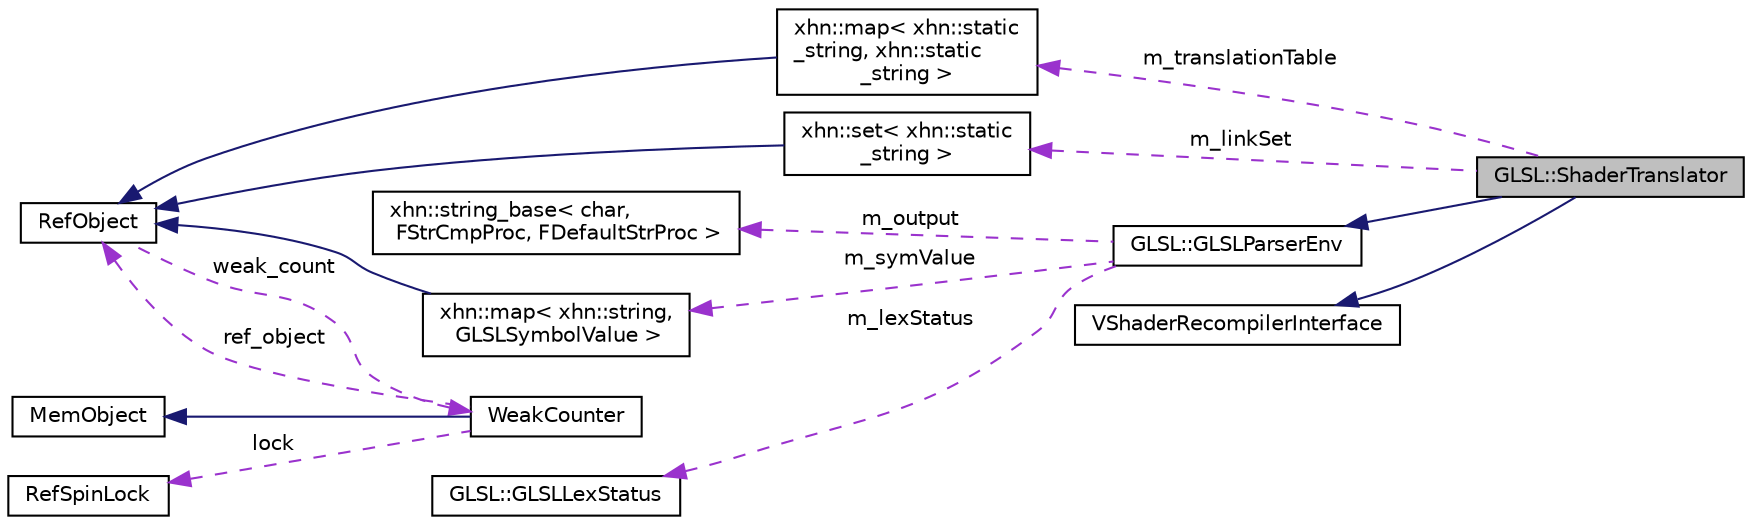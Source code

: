 digraph "GLSL::ShaderTranslator"
{
  edge [fontname="Helvetica",fontsize="10",labelfontname="Helvetica",labelfontsize="10"];
  node [fontname="Helvetica",fontsize="10",shape=record];
  rankdir="LR";
  Node1 [label="GLSL::ShaderTranslator",height=0.2,width=0.4,color="black", fillcolor="grey75", style="filled", fontcolor="black"];
  Node2 -> Node1 [dir="back",color="midnightblue",fontsize="10",style="solid",fontname="Helvetica"];
  Node2 [label="GLSL::GLSLParserEnv",height=0.2,width=0.4,color="black", fillcolor="white", style="filled",URL="$class_g_l_s_l_1_1_g_l_s_l_parser_env.html"];
  Node3 -> Node2 [dir="back",color="darkorchid3",fontsize="10",style="dashed",label=" m_output" ,fontname="Helvetica"];
  Node3 [label="xhn::string_base\< char,\l FStrCmpProc, FDefaultStrProc \>",height=0.2,width=0.4,color="black", fillcolor="white", style="filled",URL="$classxhn_1_1string__base.html"];
  Node4 -> Node2 [dir="back",color="darkorchid3",fontsize="10",style="dashed",label=" m_symValue" ,fontname="Helvetica"];
  Node4 [label="xhn::map\< xhn::string,\l GLSLSymbolValue \>",height=0.2,width=0.4,color="black", fillcolor="white", style="filled",URL="$classxhn_1_1map.html"];
  Node5 -> Node4 [dir="back",color="midnightblue",fontsize="10",style="solid",fontname="Helvetica"];
  Node5 [label="RefObject",height=0.2,width=0.4,color="black", fillcolor="white", style="filled",URL="$class_ref_object.html"];
  Node6 -> Node5 [dir="back",color="darkorchid3",fontsize="10",style="dashed",label=" weak_count" ,fontname="Helvetica"];
  Node6 [label="WeakCounter",height=0.2,width=0.4,color="black", fillcolor="white", style="filled",URL="$class_weak_counter.html",tooltip="WeakCounter. "];
  Node7 -> Node6 [dir="back",color="midnightblue",fontsize="10",style="solid",fontname="Helvetica"];
  Node7 [label="MemObject",height=0.2,width=0.4,color="black", fillcolor="white", style="filled",URL="$class_mem_object.html"];
  Node8 -> Node6 [dir="back",color="darkorchid3",fontsize="10",style="dashed",label=" lock" ,fontname="Helvetica"];
  Node8 [label="RefSpinLock",height=0.2,width=0.4,color="black", fillcolor="white", style="filled",URL="$class_ref_spin_lock.html"];
  Node5 -> Node6 [dir="back",color="darkorchid3",fontsize="10",style="dashed",label=" ref_object" ,fontname="Helvetica"];
  Node9 -> Node2 [dir="back",color="darkorchid3",fontsize="10",style="dashed",label=" m_lexStatus" ,fontname="Helvetica"];
  Node9 [label="GLSL::GLSLLexStatus",height=0.2,width=0.4,color="black", fillcolor="white", style="filled",URL="$class_g_l_s_l_1_1_g_l_s_l_lex_status.html"];
  Node10 -> Node1 [dir="back",color="midnightblue",fontsize="10",style="solid",fontname="Helvetica"];
  Node10 [label="VShaderRecompilerInterface",height=0.2,width=0.4,color="black", fillcolor="white", style="filled",URL="$class_v_shader_recompiler_interface.html"];
  Node11 -> Node1 [dir="back",color="darkorchid3",fontsize="10",style="dashed",label=" m_translationTable" ,fontname="Helvetica"];
  Node11 [label="xhn::map\< xhn::static\l_string, xhn::static\l_string \>",height=0.2,width=0.4,color="black", fillcolor="white", style="filled",URL="$classxhn_1_1map.html"];
  Node5 -> Node11 [dir="back",color="midnightblue",fontsize="10",style="solid",fontname="Helvetica"];
  Node12 -> Node1 [dir="back",color="darkorchid3",fontsize="10",style="dashed",label=" m_linkSet" ,fontname="Helvetica"];
  Node12 [label="xhn::set\< xhn::static\l_string \>",height=0.2,width=0.4,color="black", fillcolor="white", style="filled",URL="$classxhn_1_1set.html"];
  Node5 -> Node12 [dir="back",color="midnightblue",fontsize="10",style="solid",fontname="Helvetica"];
}
